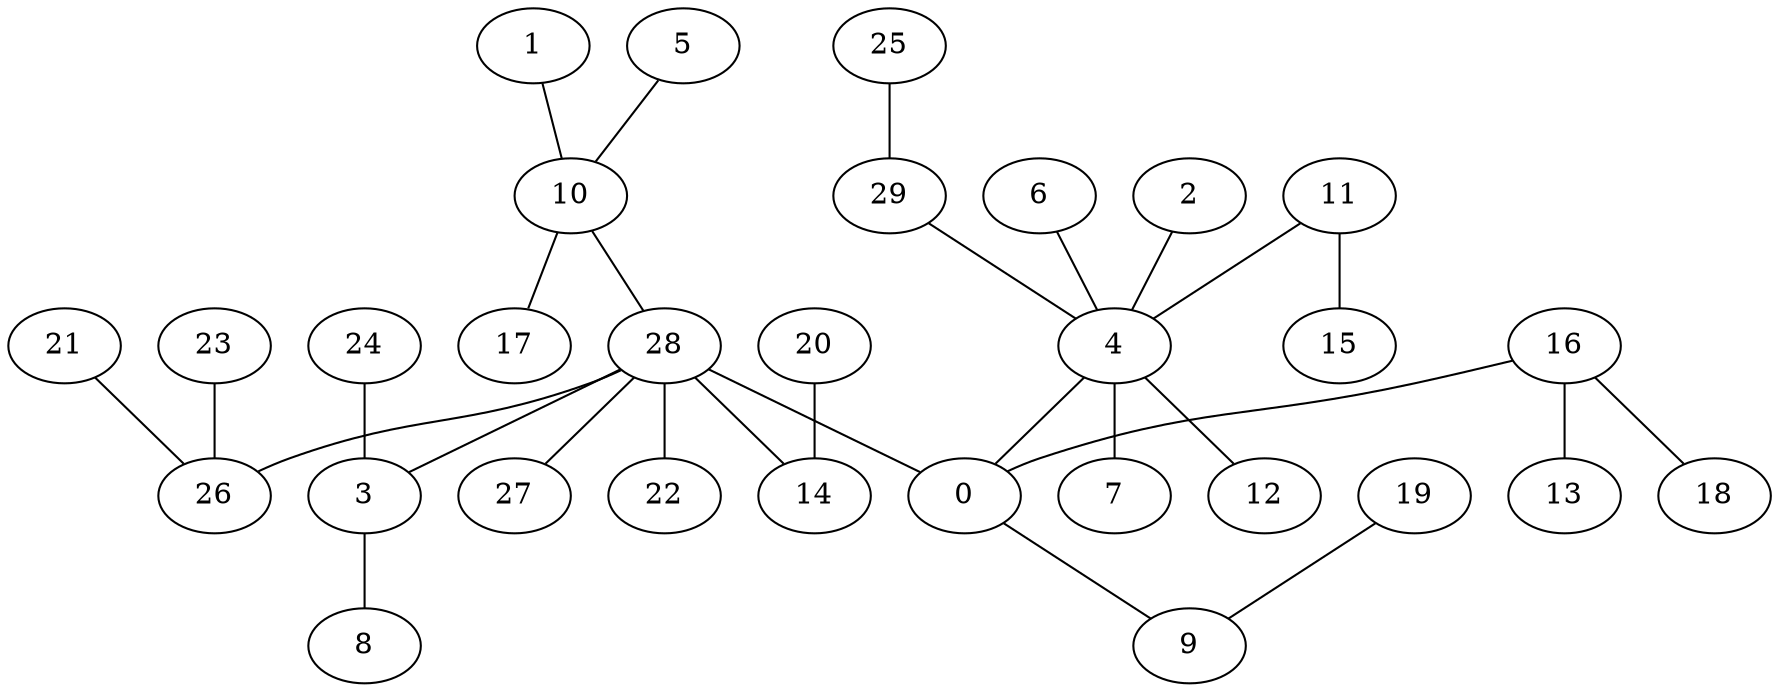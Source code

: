 graph {
0  [Label = "0 (0.00)"]
28  [Label = "28 (0.00)"]
4  [Label = "4 (0.00)"]
16  [Label = "16 (0.00)"]
9  [Label = "9 (0.00)"]
3  [Label = "3 (0.00)"]
27  [Label = "27 (0.00)"]
10  [Label = "10 (0.00)"]
26  [Label = "26 (0.00)"]
22  [Label = "22 (0.00)"]
14  [Label = "14 (0.00)"]
29  [Label = "29 (0.00)"]
6  [Label = "6 (0.00)"]
12  [Label = "12 (0.00)"]
11  [Label = "11 (0.00)"]
7  [Label = "7 (0.00)"]
2  [Label = "2 (0.00)"]
13  [Label = "13 (0.00)"]
18  [Label = "18 (0.00)"]
19  [Label = "19 (0.00)"]
8  [Label = "8 (0.00)"]
24  [Label = "24 (0.00)"]
17  [Label = "17 (0.00)"]
5  [Label = "5 (0.00)"]
1  [Label = "1 (0.00)"]
23  [Label = "23 (0.00)"]
21  [Label = "21 (0.00)"]
20  [Label = "20 (0.00)"]
25  [Label = "25 (0.00)"]
15  [Label = "15 (0.00)"]

28--0  [Label = "0.87"]
4--0  [Label = "0.62"]
16--0  [Label = "0.67"]
0--9  [Label = "0.99"]
28--3  [Label = "0.21"]
28--27  [Label = "0.15"]
10--28  [Label = "0.92"]
28--26  [Label = "0.98"]
28--22  [Label = "0.48"]
28--14  [Label = "0.65"]
29--4  [Label = "0.49"]
6--4  [Label = "0.87"]
4--12  [Label = "0.87"]
11--4  [Label = "0.74"]
4--7  [Label = "0.44"]
2--4  [Label = "0.65"]
16--13  [Label = "0.27"]
16--18  [Label = "0.29"]
19--9  [Label = "0.68"]
3--8  [Label = "0.28"]
24--3  [Label = "0.27"]
10--17  [Label = "0.31"]
5--10  [Label = "0.30"]
1--10  [Label = "0.27"]
23--26  [Label = "0.26"]
21--26  [Label = "0.90"]
20--14  [Label = "0.38"]
25--29  [Label = "0.39"]
11--15  [Label = "0.08"]
}
